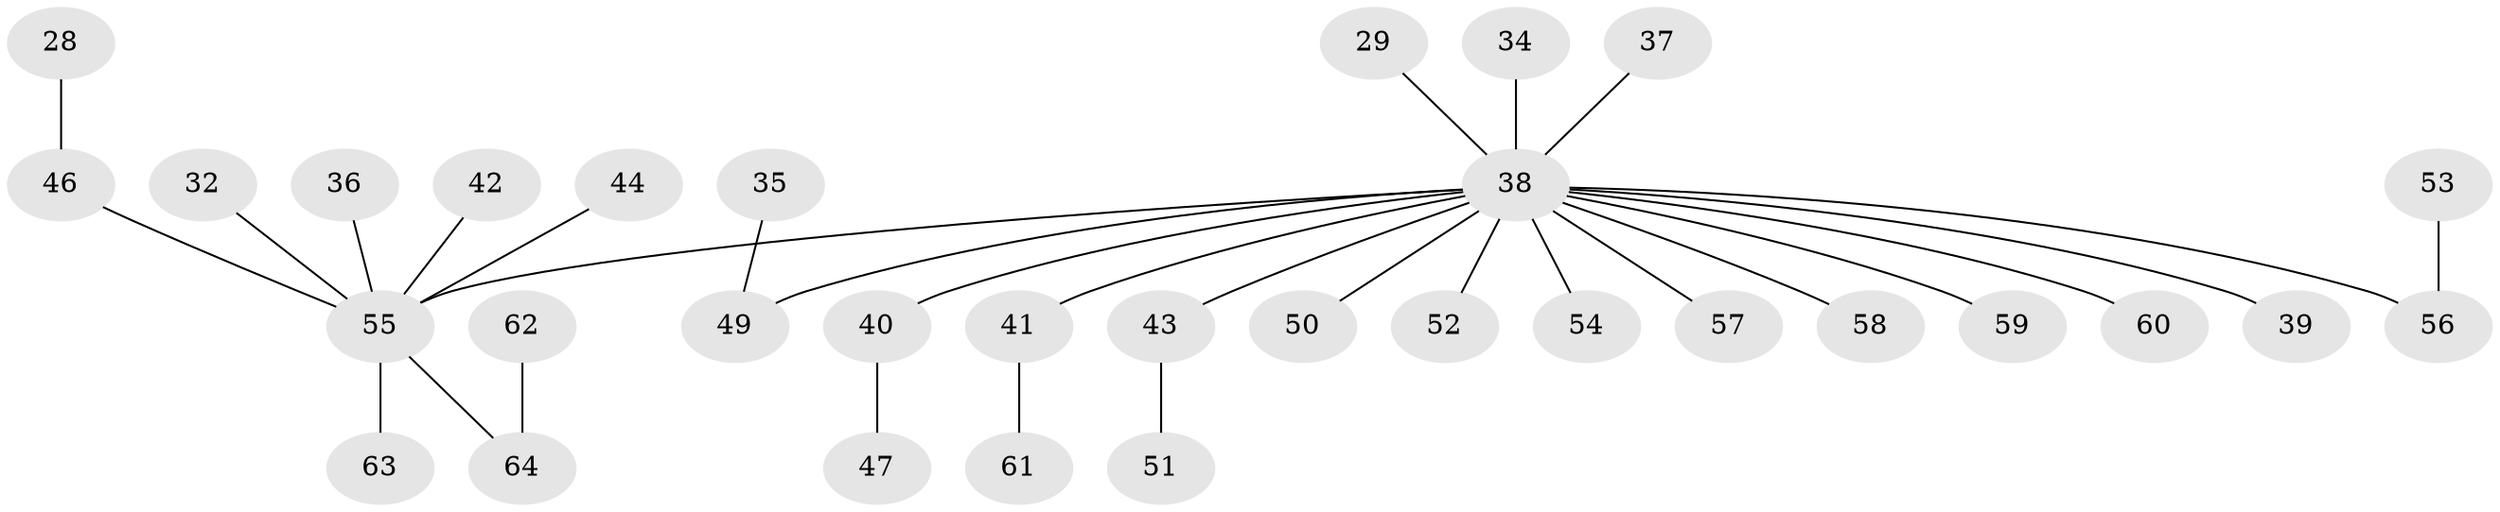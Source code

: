// original degree distribution, {3: 0.171875, 4: 0.078125, 5: 0.015625, 2: 0.21875, 8: 0.015625, 1: 0.5}
// Generated by graph-tools (version 1.1) at 2025/55/03/04/25 21:55:47]
// undirected, 32 vertices, 31 edges
graph export_dot {
graph [start="1"]
  node [color=gray90,style=filled];
  28;
  29;
  32;
  34;
  35;
  36;
  37 [super="+14"];
  38 [super="+19+8+13"];
  39;
  40 [super="+17"];
  41 [super="+33"];
  42;
  43;
  44;
  46 [super="+6+20+23"];
  47;
  49 [super="+27"];
  50;
  51;
  52;
  53;
  54;
  55 [super="+4+24"];
  56 [super="+30"];
  57;
  58;
  59;
  60;
  61;
  62;
  63;
  64 [super="+48"];
  28 -- 46;
  29 -- 38;
  32 -- 55;
  34 -- 38;
  35 -- 49;
  36 -- 55;
  37 -- 38;
  38 -- 39;
  38 -- 50;
  38 -- 52;
  38 -- 54;
  38 -- 55;
  38 -- 58;
  38 -- 60;
  38 -- 57;
  38 -- 59;
  38 -- 43;
  38 -- 56;
  38 -- 49;
  38 -- 41;
  38 -- 40;
  40 -- 47;
  41 -- 61;
  42 -- 55;
  43 -- 51;
  44 -- 55;
  46 -- 55;
  53 -- 56;
  55 -- 63;
  55 -- 64;
  62 -- 64;
}
